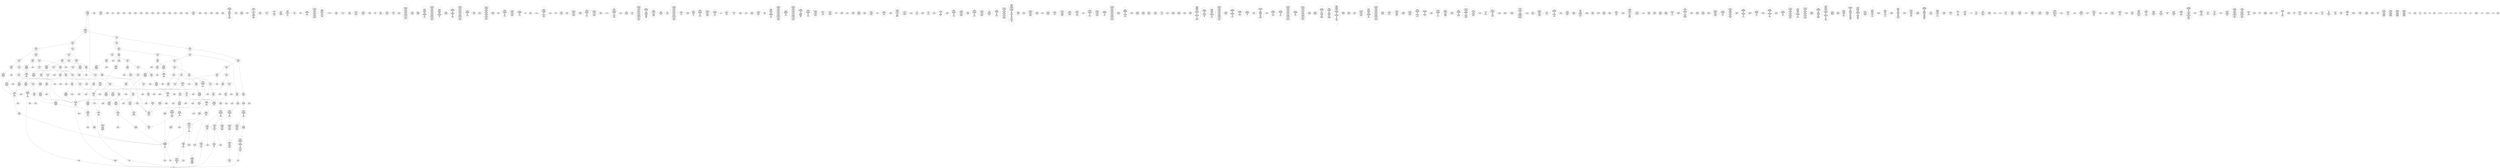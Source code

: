 /* Generated by GvGen v.1.0 (https://www.github.com/stricaud/gvgen) */

digraph G {
compound=true;
   node1 [label="[anywhere]"];
   node2 [label="# 0x0
PUSHX Data
PUSHX Data
MSTORE
PUSHX LogicData
CALLDATASIZE
LT
PUSHX Data
JUMPI
"];
   node3 [label="# 0xd
PUSHX Data
CALLDATALOAD
PUSHX BitData
SHR
PUSHX LogicData
GT
PUSHX Data
JUMPI
"];
   node4 [label="# 0x1e
PUSHX LogicData
GT
PUSHX Data
JUMPI
"];
   node5 [label="# 0x29
PUSHX LogicData
GT
PUSHX Data
JUMPI
"];
   node6 [label="# 0x34
PUSHX LogicData
EQ
PUSHX Data
JUMPI
"];
   node7 [label="# 0x3f
PUSHX LogicData
EQ
PUSHX Data
JUMPI
"];
   node8 [label="# 0x4a
PUSHX LogicData
EQ
PUSHX Data
JUMPI
"];
   node9 [label="# 0x55
PUSHX LogicData
EQ
PUSHX Data
JUMPI
"];
   node10 [label="# 0x60
PUSHX LogicData
EQ
PUSHX Data
JUMPI
"];
   node11 [label="# 0x6b
PUSHX Data
REVERT
"];
   node12 [label="# 0x6f
JUMPDEST
PUSHX LogicData
EQ
PUSHX Data
JUMPI
"];
   node13 [label="# 0x7b
PUSHX LogicData
EQ
PUSHX Data
JUMPI
"];
   node14 [label="# 0x86
PUSHX LogicData
EQ
PUSHX Data
JUMPI
"];
   node15 [label="# 0x91
PUSHX LogicData
EQ
PUSHX Data
JUMPI
"];
   node16 [label="# 0x9c
PUSHX Data
REVERT
"];
   node17 [label="# 0xa0
JUMPDEST
PUSHX LogicData
GT
PUSHX Data
JUMPI
"];
   node18 [label="# 0xac
PUSHX LogicData
EQ
PUSHX Data
JUMPI
"];
   node19 [label="# 0xb7
PUSHX LogicData
EQ
PUSHX Data
JUMPI
"];
   node20 [label="# 0xc2
PUSHX LogicData
EQ
PUSHX Data
JUMPI
"];
   node21 [label="# 0xcd
PUSHX LogicData
EQ
PUSHX Data
JUMPI
"];
   node22 [label="# 0xd8
PUSHX LogicData
EQ
PUSHX Data
JUMPI
"];
   node23 [label="# 0xe3
PUSHX Data
REVERT
"];
   node24 [label="# 0xe7
JUMPDEST
PUSHX LogicData
EQ
PUSHX Data
JUMPI
"];
   node25 [label="# 0xf3
PUSHX LogicData
EQ
PUSHX Data
JUMPI
"];
   node26 [label="# 0xfe
PUSHX LogicData
EQ
PUSHX Data
JUMPI
"];
   node27 [label="# 0x109
PUSHX LogicData
EQ
PUSHX Data
JUMPI
"];
   node28 [label="# 0x114
PUSHX Data
REVERT
"];
   node29 [label="# 0x118
JUMPDEST
PUSHX LogicData
GT
PUSHX Data
JUMPI
"];
   node30 [label="# 0x124
PUSHX LogicData
GT
PUSHX Data
JUMPI
"];
   node31 [label="# 0x12f
PUSHX LogicData
EQ
PUSHX Data
JUMPI
"];
   node32 [label="# 0x13a
PUSHX LogicData
EQ
PUSHX Data
JUMPI
"];
   node33 [label="# 0x145
PUSHX LogicData
EQ
PUSHX Data
JUMPI
"];
   node34 [label="# 0x150
PUSHX LogicData
EQ
PUSHX Data
JUMPI
"];
   node35 [label="# 0x15b
PUSHX LogicData
EQ
PUSHX Data
JUMPI
"];
   node36 [label="# 0x166
PUSHX Data
REVERT
"];
   node37 [label="# 0x16a
JUMPDEST
PUSHX LogicData
EQ
PUSHX Data
JUMPI
"];
   node38 [label="# 0x176
PUSHX LogicData
EQ
PUSHX Data
JUMPI
"];
   node39 [label="# 0x181
PUSHX LogicData
EQ
PUSHX Data
JUMPI
"];
   node40 [label="# 0x18c
PUSHX LogicData
EQ
PUSHX Data
JUMPI
"];
   node41 [label="# 0x197
PUSHX Data
REVERT
"];
   node42 [label="# 0x19b
JUMPDEST
PUSHX LogicData
GT
PUSHX Data
JUMPI
"];
   node43 [label="# 0x1a7
PUSHX LogicData
EQ
PUSHX Data
JUMPI
"];
   node44 [label="# 0x1b2
PUSHX LogicData
EQ
PUSHX Data
JUMPI
"];
   node45 [label="# 0x1bd
PUSHX LogicData
EQ
PUSHX Data
JUMPI
"];
   node46 [label="# 0x1c8
PUSHX LogicData
EQ
PUSHX Data
JUMPI
"];
   node47 [label="# 0x1d3
PUSHX Data
REVERT
"];
   node48 [label="# 0x1d7
JUMPDEST
PUSHX LogicData
EQ
PUSHX Data
JUMPI
"];
   node49 [label="# 0x1e3
PUSHX LogicData
EQ
PUSHX Data
JUMPI
"];
   node50 [label="# 0x1ee
PUSHX LogicData
EQ
PUSHX Data
JUMPI
"];
   node51 [label="# 0x1f9
PUSHX LogicData
EQ
PUSHX Data
JUMPI
"];
   node52 [label="# 0x204
JUMPDEST
PUSHX Data
REVERT
"];
   node53 [label="# 0x209
JUMPDEST
CALLVALUE
ISZERO
PUSHX Data
JUMPI
"];
   node54 [label="# 0x211
PUSHX Data
REVERT
"];
   node55 [label="# 0x215
JUMPDEST
PUSHX Data
PUSHX Data
CALLDATASIZE
PUSHX Data
PUSHX Data
JUMP
"];
   node56 [label="# 0x224
JUMPDEST
PUSHX Data
JUMP
"];
   node57 [label="# 0x229
JUMPDEST
PUSHX MemData
MLOAD
ISZERO
ISZERO
MSTORE
PUSHX ArithData
ADD
"];
   node58 [label="# 0x235
JUMPDEST
PUSHX MemData
MLOAD
SUB
RETURN
"];
   node59 [label="# 0x23e
JUMPDEST
CALLVALUE
ISZERO
PUSHX Data
JUMPI
"];
   node60 [label="# 0x246
PUSHX Data
REVERT
"];
   node61 [label="# 0x24a
JUMPDEST
PUSHX Data
PUSHX Data
JUMP
"];
   node62 [label="# 0x253
JUMPDEST
PUSHX MemData
MLOAD
PUSHX Data
PUSHX Data
JUMP
"];
   node63 [label="# 0x260
JUMPDEST
PUSHX Data
PUSHX Data
CALLDATASIZE
PUSHX Data
PUSHX Data
JUMP
"];
   node64 [label="# 0x26e
JUMPDEST
PUSHX Data
JUMP
"];
   node65 [label="# 0x273
JUMPDEST
STOP
"];
   node66 [label="# 0x275
JUMPDEST
CALLVALUE
ISZERO
PUSHX Data
JUMPI
"];
   node67 [label="# 0x27d
PUSHX Data
REVERT
"];
   node68 [label="# 0x281
JUMPDEST
PUSHX Data
PUSHX Data
CALLDATASIZE
PUSHX Data
PUSHX Data
JUMP
"];
   node69 [label="# 0x290
JUMPDEST
PUSHX Data
JUMP
"];
   node70 [label="# 0x295
JUMPDEST
PUSHX MemData
MLOAD
PUSHX ArithData
PUSHX BitData
PUSHX BitData
SHL
SUB
AND
MSTORE
PUSHX ArithData
ADD
PUSHX Data
JUMP
"];
   node71 [label="# 0x2ad
JUMPDEST
CALLVALUE
ISZERO
PUSHX Data
JUMPI
"];
   node72 [label="# 0x2b5
PUSHX Data
REVERT
"];
   node73 [label="# 0x2b9
JUMPDEST
PUSHX Data
PUSHX Data
CALLDATASIZE
PUSHX Data
PUSHX Data
JUMP
"];
   node74 [label="# 0x2c8
JUMPDEST
PUSHX Data
JUMP
"];
   node75 [label="# 0x2cd
JUMPDEST
CALLVALUE
ISZERO
PUSHX Data
JUMPI
"];
   node76 [label="# 0x2d5
PUSHX Data
REVERT
"];
   node77 [label="# 0x2d9
JUMPDEST
PUSHX StorData
SLOAD
"];
   node78 [label="# 0x2de
JUMPDEST
PUSHX MemData
MLOAD
MSTORE
PUSHX ArithData
ADD
PUSHX Data
JUMP
"];
   node79 [label="# 0x2ec
JUMPDEST
PUSHX Data
PUSHX Data
CALLDATASIZE
PUSHX Data
PUSHX Data
JUMP
"];
   node80 [label="# 0x2fa
JUMPDEST
PUSHX Data
JUMP
"];
   node81 [label="# 0x2ff
JUMPDEST
CALLVALUE
ISZERO
PUSHX Data
JUMPI
"];
   node82 [label="# 0x307
PUSHX Data
REVERT
"];
   node83 [label="# 0x30b
JUMPDEST
PUSHX Data
PUSHX Data
CALLDATASIZE
PUSHX Data
PUSHX Data
JUMP
"];
   node84 [label="# 0x31a
JUMPDEST
PUSHX Data
JUMP
"];
   node85 [label="# 0x31f
JUMPDEST
PUSHX Data
PUSHX Data
CALLDATASIZE
PUSHX Data
PUSHX Data
JUMP
"];
   node86 [label="# 0x32d
JUMPDEST
PUSHX Data
JUMP
"];
   node87 [label="# 0x332
JUMPDEST
CALLVALUE
ISZERO
PUSHX Data
JUMPI
"];
   node88 [label="# 0x33a
PUSHX Data
REVERT
"];
   node89 [label="# 0x33e
JUMPDEST
PUSHX Data
PUSHX Data
CALLDATASIZE
PUSHX Data
PUSHX Data
JUMP
"];
   node90 [label="# 0x34d
JUMPDEST
PUSHX Data
JUMP
"];
   node91 [label="# 0x352
JUMPDEST
CALLVALUE
ISZERO
PUSHX Data
JUMPI
"];
   node92 [label="# 0x35a
PUSHX Data
REVERT
"];
   node93 [label="# 0x35e
JUMPDEST
PUSHX Data
PUSHX Data
CALLDATASIZE
PUSHX Data
PUSHX Data
JUMP
"];
   node94 [label="# 0x36d
JUMPDEST
PUSHX Data
JUMP
"];
   node95 [label="# 0x372
JUMPDEST
CALLVALUE
ISZERO
PUSHX Data
JUMPI
"];
   node96 [label="# 0x37a
PUSHX Data
REVERT
"];
   node97 [label="# 0x37e
JUMPDEST
PUSHX StorData
SLOAD
PUSHX Data
PUSHX BitData
AND
JUMP
"];
   node98 [label="# 0x38c
JUMPDEST
CALLVALUE
ISZERO
PUSHX Data
JUMPI
"];
   node99 [label="# 0x394
PUSHX Data
REVERT
"];
   node100 [label="# 0x398
JUMPDEST
PUSHX Data
PUSHX Data
CALLDATASIZE
PUSHX Data
PUSHX Data
JUMP
"];
   node101 [label="# 0x3a7
JUMPDEST
PUSHX Data
JUMP
"];
   node102 [label="# 0x3ac
JUMPDEST
CALLVALUE
ISZERO
PUSHX Data
JUMPI
"];
   node103 [label="# 0x3b4
PUSHX Data
REVERT
"];
   node104 [label="# 0x3b8
JUMPDEST
PUSHX Data
PUSHX Data
JUMP
"];
   node105 [label="# 0x3c1
JUMPDEST
CALLVALUE
ISZERO
PUSHX Data
JUMPI
"];
   node106 [label="# 0x3c9
PUSHX Data
REVERT
"];
   node107 [label="# 0x3cd
JUMPDEST
PUSHX Data
PUSHX Data
CALLDATASIZE
PUSHX Data
PUSHX Data
JUMP
"];
   node108 [label="# 0x3dc
JUMPDEST
PUSHX Data
JUMP
"];
   node109 [label="# 0x3e1
JUMPDEST
CALLVALUE
ISZERO
PUSHX Data
JUMPI
"];
   node110 [label="# 0x3e9
PUSHX Data
REVERT
"];
   node111 [label="# 0x3ed
JUMPDEST
PUSHX Data
PUSHX Data
CALLDATASIZE
PUSHX Data
PUSHX Data
JUMP
"];
   node112 [label="# 0x3fc
JUMPDEST
PUSHX Data
JUMP
"];
   node113 [label="# 0x401
JUMPDEST
CALLVALUE
ISZERO
PUSHX Data
JUMPI
"];
   node114 [label="# 0x409
PUSHX Data
REVERT
"];
   node115 [label="# 0x40d
JUMPDEST
PUSHX Data
PUSHX Data
CALLDATASIZE
PUSHX Data
PUSHX Data
JUMP
"];
   node116 [label="# 0x41c
JUMPDEST
PUSHX Data
JUMP
"];
   node117 [label="# 0x421
JUMPDEST
CALLVALUE
ISZERO
PUSHX Data
JUMPI
"];
   node118 [label="# 0x429
PUSHX Data
REVERT
"];
   node119 [label="# 0x42d
JUMPDEST
PUSHX Data
PUSHX Data
JUMP
"];
   node120 [label="# 0x436
JUMPDEST
CALLVALUE
ISZERO
PUSHX Data
JUMPI
"];
   node121 [label="# 0x43e
PUSHX Data
REVERT
"];
   node122 [label="# 0x442
JUMPDEST
PUSHX Data
PUSHX StorData
SLOAD
JUMP
"];
   node123 [label="# 0x44c
JUMPDEST
CALLVALUE
ISZERO
PUSHX Data
JUMPI
"];
   node124 [label="# 0x454
PUSHX Data
REVERT
"];
   node125 [label="# 0x458
JUMPDEST
PUSHX Data
PUSHX Data
CALLDATASIZE
PUSHX Data
PUSHX Data
JUMP
"];
   node126 [label="# 0x467
JUMPDEST
PUSHX Data
JUMP
"];
   node127 [label="# 0x46c
JUMPDEST
CALLVALUE
ISZERO
PUSHX Data
JUMPI
"];
   node128 [label="# 0x474
PUSHX Data
REVERT
"];
   node129 [label="# 0x478
JUMPDEST
PUSHX Data
PUSHX StorData
SLOAD
JUMP
"];
   node130 [label="# 0x482
JUMPDEST
CALLVALUE
ISZERO
PUSHX Data
JUMPI
"];
   node131 [label="# 0x48a
PUSHX Data
REVERT
"];
   node132 [label="# 0x48e
JUMPDEST
PUSHX Data
PUSHX Data
JUMP
"];
   node133 [label="# 0x497
JUMPDEST
CALLVALUE
ISZERO
PUSHX Data
JUMPI
"];
   node134 [label="# 0x49f
PUSHX Data
REVERT
"];
   node135 [label="# 0x4a3
JUMPDEST
PUSHX Data
PUSHX Data
CALLDATASIZE
PUSHX Data
PUSHX Data
JUMP
"];
   node136 [label="# 0x4b2
JUMPDEST
PUSHX Data
JUMP
"];
   node137 [label="# 0x4b7
JUMPDEST
PUSHX MemData
MLOAD
PUSHX Data
PUSHX Data
JUMP
"];
   node138 [label="# 0x4c4
JUMPDEST
CALLVALUE
ISZERO
PUSHX Data
JUMPI
"];
   node139 [label="# 0x4cc
PUSHX Data
REVERT
"];
   node140 [label="# 0x4d0
JUMPDEST
PUSHX StorData
SLOAD
PUSHX ArithData
PUSHX BitData
PUSHX BitData
SHL
SUB
AND
PUSHX Data
JUMP
"];
   node141 [label="# 0x4e2
JUMPDEST
CALLVALUE
ISZERO
PUSHX Data
JUMPI
"];
   node142 [label="# 0x4ea
PUSHX Data
REVERT
"];
   node143 [label="# 0x4ee
JUMPDEST
PUSHX Data
PUSHX Data
CALLDATASIZE
PUSHX Data
PUSHX Data
JUMP
"];
   node144 [label="# 0x4fd
JUMPDEST
PUSHX Data
JUMP
"];
   node145 [label="# 0x502
JUMPDEST
CALLVALUE
ISZERO
PUSHX Data
JUMPI
"];
   node146 [label="# 0x50a
PUSHX Data
REVERT
"];
   node147 [label="# 0x50e
JUMPDEST
PUSHX Data
PUSHX Data
JUMP
"];
   node148 [label="# 0x517
JUMPDEST
CALLVALUE
ISZERO
PUSHX Data
JUMPI
"];
   node149 [label="# 0x51f
PUSHX Data
REVERT
"];
   node150 [label="# 0x523
JUMPDEST
PUSHX Data
PUSHX Data
JUMP
"];
   node151 [label="# 0x52c
JUMPDEST
CALLVALUE
ISZERO
PUSHX Data
JUMPI
"];
   node152 [label="# 0x534
PUSHX Data
REVERT
"];
   node153 [label="# 0x538
JUMPDEST
PUSHX Data
PUSHX Data
CALLDATASIZE
PUSHX Data
PUSHX Data
JUMP
"];
   node154 [label="# 0x547
JUMPDEST
PUSHX Data
JUMP
"];
   node155 [label="# 0x54c
JUMPDEST
CALLVALUE
ISZERO
PUSHX Data
JUMPI
"];
   node156 [label="# 0x554
PUSHX Data
REVERT
"];
   node157 [label="# 0x558
JUMPDEST
PUSHX Data
PUSHX Data
CALLDATASIZE
PUSHX Data
PUSHX Data
JUMP
"];
   node158 [label="# 0x567
JUMPDEST
PUSHX Data
JUMP
"];
   node159 [label="# 0x56c
JUMPDEST
CALLVALUE
ISZERO
PUSHX Data
JUMPI
"];
   node160 [label="# 0x574
PUSHX Data
REVERT
"];
   node161 [label="# 0x578
JUMPDEST
PUSHX Data
PUSHX Data
CALLDATASIZE
PUSHX Data
PUSHX Data
JUMP
"];
   node162 [label="# 0x587
JUMPDEST
PUSHX Data
JUMP
"];
   node163 [label="# 0x58c
JUMPDEST
CALLVALUE
ISZERO
PUSHX Data
JUMPI
"];
   node164 [label="# 0x594
PUSHX Data
REVERT
"];
   node165 [label="# 0x598
JUMPDEST
PUSHX Data
PUSHX Data
CALLDATASIZE
PUSHX Data
PUSHX Data
JUMP
"];
   node166 [label="# 0x5a7
JUMPDEST
PUSHX Data
JUMP
"];
   node167 [label="# 0x5ac
JUMPDEST
CALLVALUE
ISZERO
PUSHX Data
JUMPI
"];
   node168 [label="# 0x5b4
PUSHX Data
REVERT
"];
   node169 [label="# 0x5b8
JUMPDEST
PUSHX Data
PUSHX StorData
SLOAD
JUMP
"];
   node170 [label="# 0x5c2
JUMPDEST
CALLVALUE
ISZERO
PUSHX Data
JUMPI
"];
   node171 [label="# 0x5ca
PUSHX Data
REVERT
"];
   node172 [label="# 0x5ce
JUMPDEST
PUSHX Data
PUSHX Data
CALLDATASIZE
PUSHX Data
PUSHX Data
JUMP
"];
   node173 [label="# 0x5dd
JUMPDEST
PUSHX ArithData
PUSHX BitData
PUSHX BitData
SHL
SUB
AND
PUSHX Data
MSTORE
PUSHX Data
PUSHX Data
MSTORE
PUSHX Data
SHA3
AND
MSTORE
MSTORE
SHA3
SLOAD
PUSHX BitData
AND
JUMP
"];
   node174 [label="# 0x60b
JUMPDEST
CALLVALUE
ISZERO
PUSHX Data
JUMPI
"];
   node175 [label="# 0x613
PUSHX Data
REVERT
"];
   node176 [label="# 0x617
JUMPDEST
PUSHX Data
PUSHX Data
CALLDATASIZE
PUSHX Data
PUSHX Data
JUMP
"];
   node177 [label="# 0x626
JUMPDEST
PUSHX Data
JUMP
"];
   node178 [label="# 0x62b
JUMPDEST
CALLVALUE
ISZERO
PUSHX Data
JUMPI
"];
   node179 [label="# 0x633
PUSHX Data
REVERT
"];
   node180 [label="# 0x637
JUMPDEST
PUSHX Data
PUSHX StorData
SLOAD
JUMP
"];
   node181 [label="# 0x641
JUMPDEST
PUSHX Data
PUSHX Data
PUSHX Data
JUMP
"];
   node182 [label="# 0x64c
JUMPDEST
JUMP
"];
   node183 [label="# 0x652
JUMPDEST
PUSHX Data
PUSHX StorData
SLOAD
PUSHX Data
PUSHX Data
JUMP
"];
   node184 [label="# 0x661
JUMPDEST
PUSHX ArithData
ADD
PUSHX ArithData
DIV
MUL
PUSHX ArithData
ADD
PUSHX MemData
MLOAD
ADD
PUSHX Data
MSTORE
MSTORE
PUSHX ArithData
ADD
SLOAD
PUSHX Data
PUSHX Data
JUMP
"];
   node185 [label="# 0x68d
JUMPDEST
ISZERO
PUSHX Data
JUMPI
"];
   node186 [label="# 0x694
PUSHX LogicData
LT
PUSHX Data
JUMPI
"];
   node187 [label="# 0x69c
PUSHX ArithData
SLOAD
DIV
MUL
MSTORE
PUSHX ArithData
ADD
PUSHX Data
JUMP
"];
   node188 [label="# 0x6af
JUMPDEST
ADD
PUSHX Data
MSTORE
PUSHX Data
PUSHX Data
SHA3
"];
   node189 [label="# 0x6bd
JUMPDEST
SLOAD
MSTORE
PUSHX ArithData
ADD
PUSHX ArithData
ADD
GT
PUSHX Data
JUMPI
"];
   node190 [label="# 0x6d1
SUB
PUSHX BitData
AND
ADD
"];
   node191 [label="# 0x6da
JUMPDEST
JUMP
"];
   node192 [label="# 0x6e4
JUMPDEST
PUSHX LogicData
PUSHX StorData
SLOAD
EQ
ISZERO
PUSHX Data
JUMPI
"];
   node193 [label="# 0x6f0
PUSHX MemData
MLOAD
PUSHX BitData
PUSHX BitData
SHL
MSTORE
PUSHX Data
PUSHX ArithData
ADD
MSTORE
PUSHX Data
PUSHX ArithData
ADD
MSTORE
PUSHX Data
PUSHX ArithData
ADD
MSTORE
PUSHX ArithData
ADD
"];
   node194 [label="# 0x733
JUMPDEST
PUSHX MemData
MLOAD
SUB
REVERT
"];
   node195 [label="# 0x73c
JUMPDEST
PUSHX Data
PUSHX Data
SSTORE
PUSHX StorData
SLOAD
PUSHX BitData
AND
ISZERO
ISZERO
PUSHX LogicData
EQ
ISZERO
PUSHX Data
JUMPI
"];
   node196 [label="# 0x753
PUSHX LogicData
GT
"];
   node197 [label="# 0x758
JUMPDEST
ISZERO
PUSHX Data
JUMPI
"];
   node198 [label="# 0x75f
PUSHX LogicData
GT
ISZERO
"];
   node199 [label="# 0x765
JUMPDEST
ISZERO
PUSHX Data
JUMPI
"];
   node200 [label="# 0x76c
PUSHX StorData
SLOAD
PUSHX StorData
SLOAD
PUSHX Data
PUSHX Data
JUMP
"];
   node201 [label="# 0x77b
JUMPDEST
PUSHX Data
PUSHX Data
PUSHX StorData
SLOAD
JUMP
"];
   node202 [label="# 0x788
JUMPDEST
PUSHX Data
JUMP
"];
   node203 [label="# 0x78e
JUMPDEST
GT
ISZERO
"];
   node204 [label="# 0x791
JUMPDEST
ISZERO
PUSHX Data
JUMPI
"];
   node205 [label="# 0x798
PUSHX StorData
SLOAD
PUSHX Data
PUSHX Data
JUMP
"];
   node206 [label="# 0x7a5
JUMPDEST
CALLVALUE
LT
ISZERO
"];
   node207 [label="# 0x7a9
JUMPDEST
PUSHX Data
JUMPI
"];
   node208 [label="# 0x7ae
PUSHX MemData
MLOAD
PUSHX BitData
PUSHX BitData
SHL
MSTORE
PUSHX Data
PUSHX ArithData
ADD
MSTORE
PUSHX Data
PUSHX ArithData
ADD
MSTORE
PUSHX BitData
PUSHX BitData
SHL
PUSHX ArithData
ADD
MSTORE
PUSHX ArithData
ADD
PUSHX Data
JUMP
"];
   node209 [label="# 0x7ee
JUMPDEST
PUSHX Data
CALLER
PUSHX Data
JUMP
"];
   node210 [label="# 0x7f8
JUMPDEST
PUSHX Data
PUSHX Data
SSTORE
JUMP
"];
   node211 [label="# 0x800
JUMPDEST
PUSHX Data
MSTORE
PUSHX Data
PUSHX Data
MSTORE
PUSHX Data
SHA3
SLOAD
PUSHX ArithData
PUSHX BitData
PUSHX BitData
SHL
SUB
AND
PUSHX Data
JUMPI
"];
   node212 [label="# 0x81d
PUSHX MemData
MLOAD
PUSHX BitData
PUSHX BitData
SHL
MSTORE
PUSHX Data
PUSHX ArithData
ADD
MSTORE
PUSHX Data
PUSHX ArithData
ADD
MSTORE
PUSHX Data
PUSHX ArithData
ADD
MSTORE
PUSHX BitData
PUSHX BitData
SHL
PUSHX ArithData
ADD
MSTORE
PUSHX ArithData
ADD
PUSHX Data
JUMP
"];
   node213 [label="# 0x879
JUMPDEST
PUSHX Data
MSTORE
PUSHX Data
PUSHX Data
MSTORE
PUSHX Data
SHA3
SLOAD
PUSHX ArithData
PUSHX BitData
PUSHX BitData
SHL
SUB
AND
JUMP
"];
   node214 [label="# 0x895
JUMPDEST
PUSHX Data
PUSHX Data
PUSHX Data
JUMP
"];
   node215 [label="# 0x8a0
JUMPDEST
PUSHX ArithData
PUSHX BitData
PUSHX BitData
SHL
SUB
AND
PUSHX ArithData
PUSHX BitData
PUSHX BitData
SHL
SUB
AND
EQ
ISZERO
PUSHX Data
JUMPI
"];
   node216 [label="# 0x8bd
PUSHX MemData
MLOAD
PUSHX BitData
PUSHX BitData
SHL
MSTORE
PUSHX Data
PUSHX ArithData
ADD
MSTORE
PUSHX Data
PUSHX ArithData
ADD
MSTORE
PUSHX Data
PUSHX ArithData
ADD
MSTORE
PUSHX BitData
PUSHX BitData
SHL
PUSHX ArithData
ADD
MSTORE
PUSHX ArithData
ADD
PUSHX Data
JUMP
"];
   node217 [label="# 0x90e
JUMPDEST
CALLER
PUSHX ArithData
PUSHX BitData
PUSHX BitData
SHL
SUB
AND
EQ
PUSHX Data
JUMPI
"];
   node218 [label="# 0x920
PUSHX Data
CALLER
PUSHX Data
JUMP
"];
   node219 [label="# 0x92a
JUMPDEST
PUSHX Data
JUMPI
"];
   node220 [label="# 0x92f
PUSHX MemData
MLOAD
PUSHX BitData
PUSHX BitData
SHL
MSTORE
PUSHX Data
PUSHX ArithData
ADD
MSTORE
PUSHX Data
PUSHX ArithData
ADD
MSTORE
PUSHX Data
PUSHX ArithData
ADD
MSTORE
PUSHX Data
PUSHX ArithData
ADD
MSTORE
PUSHX ArithData
ADD
PUSHX Data
JUMP
"];
   node221 [label="# 0x99c
JUMPDEST
PUSHX Data
PUSHX Data
JUMP
"];
   node222 [label="# 0x9a6
JUMPDEST
JUMP
"];
   node223 [label="# 0x9ab
JUMPDEST
PUSHX StorData
SLOAD
PUSHX ArithData
PUSHX BitData
PUSHX BitData
SHL
SUB
AND
CALLER
EQ
PUSHX Data
JUMPI
"];
   node224 [label="# 0x9be
PUSHX MemData
MLOAD
PUSHX BitData
PUSHX BitData
SHL
MSTORE
PUSHX ArithData
ADD
PUSHX Data
PUSHX Data
JUMP
"];
   node225 [label="# 0x9d5
JUMPDEST
PUSHX ArithData
PUSHX BitData
PUSHX BitData
SHL
SUB
AND
PUSHX Data
JUMPI
"];
   node226 [label="# 0x9e4
CALLER
"];
   node227 [label="# 0x9e7
JUMPDEST
PUSHX Data
JUMPI
"];
   node228 [label="# 0x9ed
SELFBALANCE
"];
   node229 [label="# 0x9ef
JUMPDEST
PUSHX MemData
MLOAD
PUSHX ArithData
PUSHX BitData
PUSHX BitData
SHL
SUB
AND
ISZERO
PUSHX ArithData
MUL
PUSHX Data
CALL
PUSHX Data
JUMPI
"];
   node230 [label="# 0xa19
PUSHX Data
REVERT
"];
   node231 [label="# 0xa1d
JUMPDEST
JUMP
"];
   node232 [label="# 0xa21
JUMPDEST
PUSHX Data
CALLER
PUSHX Data
JUMP
"];
   node233 [label="# 0xa2b
JUMPDEST
PUSHX Data
JUMPI
"];
   node234 [label="# 0xa30
PUSHX MemData
MLOAD
PUSHX BitData
PUSHX BitData
SHL
MSTORE
PUSHX ArithData
ADD
PUSHX Data
PUSHX Data
JUMP
"];
   node235 [label="# 0xa47
JUMPDEST
PUSHX Data
PUSHX Data
JUMP
"];
   node236 [label="# 0xa52
JUMPDEST
PUSHX StorData
SLOAD
PUSHX ArithData
PUSHX BitData
PUSHX BitData
SHL
SUB
AND
CALLER
EQ
PUSHX Data
JUMPI
"];
   node237 [label="# 0xa65
PUSHX MemData
MLOAD
PUSHX BitData
PUSHX BitData
SHL
MSTORE
PUSHX ArithData
ADD
PUSHX Data
PUSHX Data
JUMP
"];
   node238 [label="# 0xa7c
JUMPDEST
PUSHX Data
JUMPI
"];
   node239 [label="# 0xa82
SELFBALANCE
"];
   node240 [label="# 0xa84
JUMPDEST
PUSHX StorData
SLOAD
PUSHX MemData
MLOAD
PUSHX ArithData
PUSHX BitData
PUSHX BitData
SHL
SUB
AND
ISZERO
PUSHX ArithData
MUL
PUSHX Data
CALL
PUSHX Data
JUMPI
"];
   node241 [label="# 0xab2
PUSHX Data
REVERT
"];
   node242 [label="# 0xab6
JUMPDEST
JUMP
"];
   node243 [label="# 0xab9
JUMPDEST
PUSHX Data
PUSHX Data
PUSHX Data
JUMP
"];
   node244 [label="# 0xac4
JUMPDEST
LT
PUSHX Data
JUMPI
"];
   node245 [label="# 0xacb
PUSHX MemData
MLOAD
PUSHX BitData
PUSHX BitData
SHL
MSTORE
PUSHX Data
PUSHX ArithData
ADD
MSTORE
PUSHX Data
PUSHX ArithData
ADD
MSTORE
PUSHX Data
PUSHX ArithData
ADD
MSTORE
PUSHX BitData
PUSHX BitData
SHL
PUSHX ArithData
ADD
MSTORE
PUSHX ArithData
ADD
PUSHX Data
JUMP
"];
   node246 [label="# 0xb26
JUMPDEST
PUSHX ArithData
PUSHX BitData
PUSHX BitData
SHL
SUB
AND
PUSHX Data
MSTORE
PUSHX Data
PUSHX Data
MSTORE
PUSHX Data
SHA3
MSTORE
MSTORE
SHA3
SLOAD
JUMP
"];
   node247 [label="# 0xb4f
JUMPDEST
PUSHX Data
PUSHX MemData
MLOAD
PUSHX ArithData
ADD
PUSHX Data
MSTORE
PUSHX Data
MSTORE
PUSHX Data
JUMP
"];
   node248 [label="# 0xb6a
JUMPDEST
PUSHX Data
PUSHX Data
PUSHX StorData
SLOAD
JUMP
"];
   node249 [label="# 0xb75
JUMPDEST
LT
PUSHX Data
JUMPI
"];
   node250 [label="# 0xb7c
PUSHX MemData
MLOAD
PUSHX BitData
PUSHX BitData
SHL
MSTORE
PUSHX Data
PUSHX ArithData
ADD
MSTORE
PUSHX Data
PUSHX ArithData
ADD
MSTORE
PUSHX Data
PUSHX ArithData
ADD
MSTORE
PUSHX BitData
PUSHX BitData
SHL
PUSHX ArithData
ADD
MSTORE
PUSHX ArithData
ADD
PUSHX Data
JUMP
"];
   node251 [label="# 0xbd8
JUMPDEST
PUSHX StorData
SLOAD
LT
PUSHX Data
JUMPI
"];
   node252 [label="# 0xbe4
PUSHX Data
PUSHX Data
JUMP
"];
   node253 [label="# 0xbeb
JUMPDEST
PUSHX Data
MSTORE
PUSHX Data
PUSHX Data
SHA3
ADD
SLOAD
JUMP
"];
   node254 [label="# 0xbfd
JUMPDEST
PUSHX StorData
SLOAD
PUSHX ArithData
PUSHX BitData
PUSHX BitData
SHL
SUB
AND
CALLER
EQ
PUSHX Data
JUMPI
"];
   node255 [label="# 0xc10
PUSHX MemData
MLOAD
PUSHX BitData
PUSHX BitData
SHL
MSTORE
PUSHX ArithData
ADD
PUSHX Data
PUSHX Data
JUMP
"];
   node256 [label="# 0xc27
JUMPDEST
PUSHX ArithData
PUSHX BitData
PUSHX BitData
SHL
SUB
AND
PUSHX Data
JUMPI
"];
   node257 [label="# 0xc36
CALLER
"];
   node258 [label="# 0xc39
JUMPDEST
PUSHX LogicData
GT
ISZERO
PUSHX Data
JUMPI
"];
   node259 [label="# 0xc44
PUSHX StorData
SLOAD
GT
ISZERO
"];
   node260 [label="# 0xc4b
JUMPDEST
PUSHX Data
JUMPI
"];
   node261 [label="# 0xc50
PUSHX Data
REVERT
"];
   node262 [label="# 0xc54
JUMPDEST
PUSHX Data
PUSHX Data
JUMP
"];
   node263 [label="# 0xc5e
JUMPDEST
PUSHX StorData
PUSHX Data
SLOAD
PUSHX Data
PUSHX Data
JUMP
"];
   node264 [label="# 0xc70
JUMPDEST
SSTORE
JUMP
"];
   node265 [label="# 0xc79
JUMPDEST
PUSHX Data
MSTORE
PUSHX Data
PUSHX Data
MSTORE
PUSHX Data
SHA3
SLOAD
PUSHX ArithData
PUSHX BitData
PUSHX BitData
SHL
SUB
AND
PUSHX Data
JUMPI
"];
   node266 [label="# 0xc97
PUSHX MemData
MLOAD
PUSHX BitData
PUSHX BitData
SHL
MSTORE
PUSHX Data
PUSHX ArithData
ADD
MSTORE
PUSHX Data
PUSHX ArithData
ADD
MSTORE
PUSHX Data
PUSHX ArithData
ADD
MSTORE
PUSHX BitData
PUSHX BitData
SHL
PUSHX ArithData
ADD
MSTORE
PUSHX ArithData
ADD
PUSHX Data
JUMP
"];
   node267 [label="# 0xcf0
JUMPDEST
PUSHX Data
PUSHX ArithData
PUSHX BitData
PUSHX BitData
SHL
SUB
AND
PUSHX Data
JUMPI
"];
   node268 [label="# 0xd01
PUSHX MemData
MLOAD
PUSHX BitData
PUSHX BitData
SHL
MSTORE
PUSHX Data
PUSHX ArithData
ADD
MSTORE
PUSHX Data
PUSHX ArithData
ADD
MSTORE
PUSHX Data
PUSHX ArithData
ADD
MSTORE
PUSHX BitData
PUSHX BitData
SHL
PUSHX ArithData
ADD
MSTORE
PUSHX ArithData
ADD
PUSHX Data
JUMP
"];
   node269 [label="# 0xd5b
JUMPDEST
PUSHX ArithData
PUSHX BitData
PUSHX BitData
SHL
SUB
AND
PUSHX Data
MSTORE
PUSHX Data
PUSHX Data
MSTORE
PUSHX Data
SHA3
SLOAD
JUMP
"];
   node270 [label="# 0xd77
JUMPDEST
PUSHX StorData
SLOAD
PUSHX ArithData
PUSHX BitData
PUSHX BitData
SHL
SUB
AND
CALLER
EQ
PUSHX Data
JUMPI
"];
   node271 [label="# 0xd8a
PUSHX MemData
MLOAD
PUSHX BitData
PUSHX BitData
SHL
MSTORE
PUSHX ArithData
ADD
PUSHX Data
PUSHX Data
JUMP
"];
   node272 [label="# 0xda1
JUMPDEST
PUSHX Data
PUSHX Data
PUSHX Data
JUMP
"];
   node273 [label="# 0xdab
JUMPDEST
JUMP
"];
   node274 [label="# 0xdad
JUMPDEST
PUSHX StorData
SLOAD
PUSHX ArithData
PUSHX BitData
PUSHX BitData
SHL
SUB
AND
CALLER
EQ
PUSHX Data
JUMPI
"];
   node275 [label="# 0xdc0
PUSHX MemData
MLOAD
PUSHX BitData
PUSHX BitData
SHL
MSTORE
PUSHX ArithData
ADD
PUSHX Data
PUSHX Data
JUMP
"];
   node276 [label="# 0xdd7
JUMPDEST
PUSHX StorData
SLOAD
LT
ISZERO
PUSHX Data
JUMPI
"];
   node277 [label="# 0xde3
PUSHX StorData
SLOAD
PUSHX StorData
SLOAD
PUSHX Data
PUSHX Data
JUMP
"];
   node278 [label="# 0xdf2
JUMPDEST
GT
"];
   node279 [label="# 0xdf5
JUMPDEST
PUSHX Data
JUMPI
"];
   node280 [label="# 0xdfa
PUSHX Data
REVERT
"];
   node281 [label="# 0xdfe
JUMPDEST
PUSHX Data
SSTORE
JUMP
"];
   node282 [label="# 0xe03
JUMPDEST
PUSHX StorData
SLOAD
PUSHX ArithData
PUSHX BitData
PUSHX BitData
SHL
SUB
AND
CALLER
EQ
PUSHX Data
JUMPI
"];
   node283 [label="# 0xe16
PUSHX MemData
MLOAD
PUSHX BitData
PUSHX BitData
SHL
MSTORE
PUSHX ArithData
ADD
PUSHX Data
PUSHX Data
JUMP
"];
   node284 [label="# 0xe2d
JUMPDEST
PUSHX StorData
SLOAD
PUSHX BitData
AND
ISZERO
ISZERO
PUSHX LogicData
EQ
PUSHX Data
JUMPI
"];
   node285 [label="# 0xe3d
PUSHX Data
REVERT
"];
   node286 [label="# 0xe41
JUMPDEST
PUSHX StorData
SLOAD
PUSHX BitData
NOT
AND
SSTORE
JUMP
"];
   node287 [label="# 0xe4d
JUMPDEST
PUSHX Data
PUSHX Data
PUSHX Data
PUSHX Data
JUMP
"];
   node288 [label="# 0xe5a
JUMPDEST
PUSHX Data
JUMPI
"];
   node289 [label="# 0xe62
PUSHX MemData
MLOAD
PUSHX Data
MSTORE
PUSHX ArithData
ADD
MSTORE
"];
   node290 [label="# 0xe73
JUMPDEST
JUMP
"];
   node291 [label="# 0xe7b
JUMPDEST
PUSHX Data
PUSHX LogicData
GT
ISZERO
PUSHX Data
JUMPI
"];
   node292 [label="# 0xe8f
PUSHX Data
PUSHX Data
JUMP
"];
   node293 [label="# 0xe96
JUMPDEST
PUSHX MemData
MLOAD
MSTORE
PUSHX ArithData
MUL
PUSHX ArithData
ADD
ADD
PUSHX Data
MSTORE
ISZERO
PUSHX Data
JUMPI
"];
   node294 [label="# 0xeb0
PUSHX ArithData
ADD
PUSHX ArithData
MUL
CALLDATASIZE
CALLDATACOPY
ADD
"];
   node295 [label="# 0xebf
JUMPDEST
PUSHX Data
"];
   node296 [label="# 0xec5
JUMPDEST
LT
ISZERO
PUSHX Data
JUMPI
"];
   node297 [label="# 0xece
PUSHX Data
PUSHX Data
JUMP
"];
   node298 [label="# 0xed7
JUMPDEST
MLOAD
LT
PUSHX Data
JUMPI
"];
   node299 [label="# 0xee2
PUSHX Data
PUSHX Data
JUMP
"];
   node300 [label="# 0xee9
JUMPDEST
PUSHX ArithData
MUL
ADD
ADD
MSTORE
PUSHX Data
PUSHX Data
JUMP
"];
   node301 [label="# 0xefe
JUMPDEST
PUSHX Data
JUMP
"];
   node302 [label="# 0xf06
JUMPDEST
JUMP
"];
   node303 [label="# 0xf0c
JUMPDEST
PUSHX StorData
SLOAD
PUSHX ArithData
PUSHX BitData
PUSHX BitData
SHL
SUB
AND
CALLER
EQ
PUSHX Data
JUMPI
"];
   node304 [label="# 0xf1f
PUSHX MemData
MLOAD
PUSHX BitData
PUSHX BitData
SHL
MSTORE
PUSHX ArithData
ADD
PUSHX Data
PUSHX Data
JUMP
"];
   node305 [label="# 0xf36
JUMPDEST
PUSHX Data
SSTORE
JUMP
"];
   node306 [label="# 0xf3b
JUMPDEST
PUSHX StorData
SLOAD
PUSHX ArithData
PUSHX BitData
PUSHX BitData
SHL
SUB
AND
CALLER
EQ
PUSHX Data
JUMPI
"];
   node307 [label="# 0xf4e
PUSHX MemData
MLOAD
PUSHX BitData
PUSHX BitData
SHL
MSTORE
PUSHX ArithData
ADD
PUSHX Data
PUSHX Data
JUMP
"];
   node308 [label="# 0xf65
JUMPDEST
PUSHX StorData
SLOAD
PUSHX BitData
AND
ISZERO
PUSHX Data
JUMPI
"];
   node309 [label="# 0xf71
PUSHX Data
REVERT
"];
   node310 [label="# 0xf75
JUMPDEST
PUSHX StorData
SLOAD
PUSHX BitData
NOT
AND
PUSHX BitData
OR
SSTORE
JUMP
"];
   node311 [label="# 0xf84
JUMPDEST
PUSHX Data
PUSHX StorData
SLOAD
PUSHX Data
PUSHX Data
JUMP
"];
   node312 [label="# 0xf93
JUMPDEST
PUSHX StorData
SLOAD
PUSHX ArithData
PUSHX BitData
PUSHX BitData
SHL
SUB
AND
CALLER
EQ
PUSHX Data
JUMPI
"];
   node313 [label="# 0xfa6
PUSHX MemData
MLOAD
PUSHX BitData
PUSHX BitData
SHL
MSTORE
PUSHX ArithData
ADD
PUSHX Data
PUSHX Data
JUMP
"];
   node314 [label="# 0xfbd
JUMPDEST
MLOAD
PUSHX Data
PUSHX Data
PUSHX ArithData
ADD
PUSHX Data
JUMP
"];
   node315 [label="# 0xfd0
JUMPDEST
PUSHX ArithData
PUSHX BitData
PUSHX BitData
SHL
SUB
AND
CALLER
EQ
ISZERO
PUSHX Data
JUMPI
"];
   node316 [label="# 0xfe2
PUSHX MemData
MLOAD
PUSHX BitData
PUSHX BitData
SHL
MSTORE
PUSHX Data
PUSHX ArithData
ADD
MSTORE
PUSHX Data
PUSHX ArithData
ADD
MSTORE
PUSHX Data
PUSHX ArithData
ADD
MSTORE
PUSHX ArithData
ADD
PUSHX Data
JUMP
"];
   node317 [label="# 0x1029
JUMPDEST
CALLER
PUSHX Data
MSTORE
PUSHX Data
PUSHX ArithData
MSTORE
PUSHX MemData
SHA3
PUSHX ArithData
PUSHX BitData
PUSHX BitData
SHL
SUB
AND
MSTORE
MSTORE
SHA3
SLOAD
PUSHX BitData
NOT
AND
ISZERO
ISZERO
OR
SSTORE
MLOAD
MSTORE
PUSHX Data
ADD
PUSHX MemData
MLOAD
SUB
LOGX
JUMP
"];
   node318 [label="# 0x1095
JUMPDEST
PUSHX Data
CALLER
PUSHX Data
JUMP
"];
   node319 [label="# 0x109f
JUMPDEST
PUSHX Data
JUMPI
"];
   node320 [label="# 0x10a4
PUSHX MemData
MLOAD
PUSHX BitData
PUSHX BitData
SHL
MSTORE
PUSHX ArithData
ADD
PUSHX Data
PUSHX Data
JUMP
"];
   node321 [label="# 0x10bb
JUMPDEST
PUSHX Data
PUSHX Data
JUMP
"];
   node322 [label="# 0x10c7
JUMPDEST
JUMP
"];
   node323 [label="# 0x10cd
JUMPDEST
PUSHX Data
PUSHX Data
PUSHX Data
PUSHX Data
JUMP
"];
   node324 [label="# 0x10da
JUMPDEST
PUSHX LogicData
MLOAD
GT
PUSHX Data
JUMPI
"];
   node325 [label="# 0x10e6
PUSHX MemData
MLOAD
PUSHX ArithData
ADD
PUSHX Data
MSTORE
PUSHX Data
MSTORE
PUSHX Data
JUMP
"];
   node326 [label="# 0x10fa
JUMPDEST
PUSHX MemData
MLOAD
PUSHX ArithData
ADD
PUSHX Data
PUSHX Data
JUMP
"];
   node327 [label="# 0x110b
JUMPDEST
PUSHX MemData
MLOAD
PUSHX ArithData
SUB
SUB
MSTORE
PUSHX Data
MSTORE
"];
   node328 [label="# 0x111b
JUMPDEST
JUMP
"];
   node329 [label="# 0x1122
JUMPDEST
PUSHX StorData
SLOAD
PUSHX ArithData
PUSHX BitData
PUSHX BitData
SHL
SUB
AND
CALLER
EQ
PUSHX Data
JUMPI
"];
   node330 [label="# 0x1135
PUSHX MemData
MLOAD
PUSHX BitData
PUSHX BitData
SHL
MSTORE
PUSHX ArithData
ADD
PUSHX Data
PUSHX Data
JUMP
"];
   node331 [label="# 0x114c
JUMPDEST
PUSHX ArithData
PUSHX BitData
PUSHX BitData
SHL
SUB
AND
PUSHX Data
JUMPI
"];
   node332 [label="# 0x115b
PUSHX MemData
MLOAD
PUSHX BitData
PUSHX BitData
SHL
MSTORE
PUSHX Data
PUSHX ArithData
ADD
MSTORE
PUSHX Data
PUSHX ArithData
ADD
MSTORE
PUSHX Data
PUSHX ArithData
ADD
MSTORE
PUSHX BitData
PUSHX BitData
SHL
PUSHX ArithData
ADD
MSTORE
PUSHX ArithData
ADD
PUSHX Data
JUMP
"];
   node333 [label="# 0x11b1
JUMPDEST
PUSHX Data
PUSHX Data
JUMP
"];
   node334 [label="# 0x11ba
JUMPDEST
PUSHX Data
PUSHX ArithData
PUSHX BitData
PUSHX BitData
SHL
SUB
NOT
AND
PUSHX BitData
PUSHX BitData
SHL
EQ
PUSHX Data
JUMPI
"];
   node335 [label="# 0x11d6
PUSHX Data
PUSHX Data
JUMP
"];
   node336 [label="# 0x11df
JUMPDEST
PUSHX Data
PUSHX Data
PUSHX Data
JUMP
"];
   node337 [label="# 0x11eb
JUMPDEST
PUSHX Data
PUSHX Data
PUSHX Data
JUMP
"];
   node338 [label="# 0x11f7
JUMPDEST
PUSHX Data
PUSHX Data
PUSHX Data
JUMP
"];
   node339 [label="# 0x1203
JUMPDEST
PUSHX StorData
SLOAD
PUSHX Data
"];
   node340 [label="# 0x1209
JUMPDEST
LT
ISZERO
PUSHX Data
JUMPI
"];
   node341 [label="# 0x1212
PUSHX Data
PUSHX Data
JUMP
"];
   node342 [label="# 0x121b
JUMPDEST
PUSHX Data
PUSHX Data
JUMP
"];
   node343 [label="# 0x1228
JUMPDEST
PUSHX Data
PUSHX Data
JUMP
"];
   node344 [label="# 0x1232
JUMPDEST
PUSHX Data
JUMP
"];
   node345 [label="# 0x123a
JUMPDEST
PUSHX Data
SSTORE
JUMP
"];
   node346 [label="# 0x1242
JUMPDEST
PUSHX Data
MSTORE
PUSHX Data
PUSHX Data
MSTORE
PUSHX Data
SHA3
SLOAD
PUSHX ArithData
PUSHX BitData
PUSHX BitData
SHL
SUB
NOT
AND
PUSHX ArithData
PUSHX BitData
PUSHX BitData
SHL
SUB
AND
OR
SSTORE
PUSHX Data
PUSHX Data
JUMP
"];
   node347 [label="# 0x1277
JUMPDEST
PUSHX ArithData
PUSHX BitData
PUSHX BitData
SHL
SUB
AND
PUSHX Data
PUSHX MemData
MLOAD
PUSHX MemData
MLOAD
SUB
LOGX
JUMP
"];
   node348 [label="# 0x12b0
JUMPDEST
PUSHX Data
MSTORE
PUSHX Data
PUSHX Data
MSTORE
PUSHX Data
SHA3
SLOAD
PUSHX ArithData
PUSHX BitData
PUSHX BitData
SHL
SUB
AND
PUSHX Data
JUMPI
"];
   node349 [label="# 0x12cd
PUSHX MemData
MLOAD
PUSHX BitData
PUSHX BitData
SHL
MSTORE
PUSHX Data
PUSHX ArithData
ADD
MSTORE
PUSHX Data
PUSHX ArithData
ADD
MSTORE
PUSHX Data
PUSHX ArithData
ADD
MSTORE
PUSHX BitData
PUSHX BitData
SHL
PUSHX ArithData
ADD
MSTORE
PUSHX ArithData
ADD
PUSHX Data
JUMP
"];
   node350 [label="# 0x1329
JUMPDEST
PUSHX Data
PUSHX Data
PUSHX Data
JUMP
"];
   node351 [label="# 0x1334
JUMPDEST
PUSHX ArithData
PUSHX BitData
PUSHX BitData
SHL
SUB
AND
PUSHX ArithData
PUSHX BitData
PUSHX BitData
SHL
SUB
AND
EQ
PUSHX Data
JUMPI
"];
   node352 [label="# 0x1351
PUSHX ArithData
PUSHX BitData
PUSHX BitData
SHL
SUB
AND
PUSHX Data
PUSHX Data
JUMP
"];
   node353 [label="# 0x1364
JUMPDEST
PUSHX ArithData
PUSHX BitData
PUSHX BitData
SHL
SUB
AND
EQ
"];
   node354 [label="# 0x136f
JUMPDEST
PUSHX Data
JUMPI
"];
   node355 [label="# 0x1375
PUSHX ArithData
PUSHX BitData
PUSHX BitData
SHL
SUB
AND
PUSHX Data
MSTORE
PUSHX Data
PUSHX Data
MSTORE
PUSHX Data
SHA3
AND
MSTORE
MSTORE
SHA3
SLOAD
PUSHX BitData
AND
"];
   node356 [label="# 0x139f
JUMPDEST
JUMP
"];
   node357 [label="# 0x13a7
JUMPDEST
PUSHX ArithData
PUSHX BitData
PUSHX BitData
SHL
SUB
AND
PUSHX Data
PUSHX Data
JUMP
"];
   node358 [label="# 0x13ba
JUMPDEST
PUSHX ArithData
PUSHX BitData
PUSHX BitData
SHL
SUB
AND
EQ
PUSHX Data
JUMPI
"];
   node359 [label="# 0x13c9
PUSHX MemData
MLOAD
PUSHX BitData
PUSHX BitData
SHL
MSTORE
PUSHX Data
PUSHX ArithData
ADD
MSTORE
PUSHX Data
PUSHX ArithData
ADD
MSTORE
PUSHX Data
PUSHX ArithData
ADD
MSTORE
PUSHX BitData
PUSHX BitData
SHL
PUSHX ArithData
ADD
MSTORE
PUSHX ArithData
ADD
PUSHX Data
JUMP
"];
   node360 [label="# 0x1422
JUMPDEST
PUSHX ArithData
PUSHX BitData
PUSHX BitData
SHL
SUB
AND
PUSHX Data
JUMPI
"];
   node361 [label="# 0x1431
PUSHX MemData
MLOAD
PUSHX BitData
PUSHX BitData
SHL
MSTORE
PUSHX Data
PUSHX ArithData
ADD
MSTORE
PUSHX ArithData
ADD
MSTORE
PUSHX Data
PUSHX ArithData
ADD
MSTORE
PUSHX BitData
PUSHX BitData
SHL
PUSHX ArithData
ADD
MSTORE
PUSHX ArithData
ADD
PUSHX Data
JUMP
"];
   node362 [label="# 0x1484
JUMPDEST
PUSHX Data
PUSHX Data
JUMP
"];
   node363 [label="# 0x148f
JUMPDEST
PUSHX Data
PUSHX Data
PUSHX Data
JUMP
"];
   node364 [label="# 0x149a
JUMPDEST
PUSHX ArithData
PUSHX BitData
PUSHX BitData
SHL
SUB
AND
PUSHX Data
MSTORE
PUSHX Data
PUSHX Data
MSTORE
PUSHX Data
SHA3
SLOAD
PUSHX Data
PUSHX Data
PUSHX Data
JUMP
"];
   node365 [label="# 0x14c3
JUMPDEST
SSTORE
PUSHX ArithData
PUSHX BitData
PUSHX BitData
SHL
SUB
AND
PUSHX Data
MSTORE
PUSHX Data
PUSHX Data
MSTORE
PUSHX Data
SHA3
SLOAD
PUSHX Data
PUSHX Data
PUSHX Data
JUMP
"];
   node366 [label="# 0x14f1
JUMPDEST
SSTORE
PUSHX Data
MSTORE
PUSHX Data
PUSHX Data
MSTORE
PUSHX MemData
SHA3
SLOAD
PUSHX ArithData
PUSHX BitData
PUSHX BitData
SHL
SUB
NOT
AND
PUSHX ArithData
PUSHX BitData
PUSHX BitData
SHL
SUB
AND
OR
SSTORE
MLOAD
AND
PUSHX Data
LOGX
JUMP
"];
   node367 [label="# 0x1552
JUMPDEST
PUSHX StorData
SLOAD
PUSHX ArithData
PUSHX BitData
PUSHX BitData
SHL
SUB
AND
PUSHX ArithData
PUSHX BitData
PUSHX BitData
SHL
SUB
NOT
AND
OR
SSTORE
PUSHX MemData
MLOAD
AND
PUSHX Data
PUSHX Data
LOGX
JUMP
"];
   node368 [label="# 0x15a4
JUMPDEST
PUSHX Data
PUSHX Data
JUMP
"];
   node369 [label="# 0x15af
JUMPDEST
PUSHX Data
PUSHX Data
JUMP
"];
   node370 [label="# 0x15bb
JUMPDEST
PUSHX Data
JUMPI
"];
   node371 [label="# 0x15c0
PUSHX MemData
MLOAD
PUSHX BitData
PUSHX BitData
SHL
MSTORE
PUSHX ArithData
ADD
PUSHX Data
PUSHX Data
JUMP
"];
   node372 [label="# 0x15d7
JUMPDEST
PUSHX Data
MSTORE
PUSHX Data
PUSHX Data
MSTORE
PUSHX Data
SHA3
SLOAD
PUSHX Data
PUSHX ArithData
PUSHX BitData
PUSHX BitData
SHL
SUB
AND
PUSHX Data
JUMPI
"];
   node373 [label="# 0x15f7
PUSHX MemData
MLOAD
PUSHX BitData
PUSHX BitData
SHL
MSTORE
PUSHX Data
PUSHX ArithData
ADD
MSTORE
PUSHX Data
PUSHX ArithData
ADD
MSTORE
PUSHX Data
PUSHX ArithData
ADD
MSTORE
PUSHX BitData
PUSHX BitData
SHL
PUSHX ArithData
ADD
MSTORE
PUSHX ArithData
ADD
PUSHX Data
JUMP
"];
   node374 [label="# 0x1656
JUMPDEST
PUSHX Data
PUSHX Data
PUSHX Data
JUMP
"];
   node375 [label="# 0x1660
JUMPDEST
PUSHX LogicData
MLOAD
GT
PUSHX Data
JUMPI
"];
   node376 [label="# 0x166c
PUSHX MemData
MLOAD
PUSHX ArithData
ADD
PUSHX Data
MSTORE
PUSHX Data
MSTORE
PUSHX Data
JUMP
"];
   node377 [label="# 0x1680
JUMPDEST
PUSHX Data
PUSHX Data
JUMP
"];
   node378 [label="# 0x168a
JUMPDEST
PUSHX MemData
MLOAD
PUSHX ArithData
ADD
PUSHX Data
PUSHX Data
JUMP
"];
   node379 [label="# 0x169b
JUMPDEST
PUSHX Data
PUSHX ArithData
PUSHX BitData
PUSHX BitData
SHL
SUB
NOT
AND
PUSHX BitData
PUSHX BitData
SHL
EQ
PUSHX Data
JUMPI
"];
   node380 [label="# 0x16b7
PUSHX ArithData
PUSHX BitData
PUSHX BitData
SHL
SUB
NOT
AND
PUSHX BitData
PUSHX BitData
SHL
EQ
"];
   node381 [label="# 0x16cc
JUMPDEST
PUSHX Data
JUMPI
"];
   node382 [label="# 0x16d2
PUSHX BitData
PUSHX BitData
SHL
PUSHX ArithData
PUSHX BitData
PUSHX BitData
SHL
SUB
NOT
AND
EQ
PUSHX Data
JUMP
"];
   node383 [label="# 0x16eb
JUMPDEST
PUSHX Data
PUSHX MemData
MLOAD
PUSHX ArithData
ADD
PUSHX Data
MSTORE
PUSHX Data
MSTORE
PUSHX Data
JUMP
"];
   node384 [label="# 0x1705
JUMPDEST
PUSHX Data
PUSHX Data
JUMP
"];
   node385 [label="# 0x1710
JUMPDEST
PUSHX Data
PUSHX ArithData
PUSHX BitData
PUSHX BitData
SHL
SUB
AND
EXTCODESIZE
ISZERO
PUSHX Data
JUMPI
"];
   node386 [label="# 0x1723
PUSHX MemData
MLOAD
PUSHX BitData
PUSHX BitData
SHL
MSTORE
PUSHX ArithData
PUSHX BitData
PUSHX BitData
SHL
SUB
AND
PUSHX Data
PUSHX Data
CALLER
PUSHX ArithData
ADD
PUSHX Data
JUMP
"];
   node387 [label="# 0x1754
JUMPDEST
PUSHX Data
PUSHX MemData
MLOAD
SUB
PUSHX Data
EXTCODESIZE
ISZERO
ISZERO
PUSHX Data
JUMPI
"];
   node388 [label="# 0x176a
PUSHX Data
REVERT
"];
   node389 [label="# 0x176e
JUMPDEST
GAS
CALL
ISZERO
PUSHX Data
JUMPI
"];
   node390 [label="# 0x177c
PUSHX MemData
MLOAD
PUSHX ArithData
RETURNDATASIZE
ADD
PUSHX BitData
NOT
AND
ADD
MSTORE
PUSHX Data
ADD
PUSHX Data
JUMP
"];
   node391 [label="# 0x179b
JUMPDEST
PUSHX Data
"];
   node392 [label="# 0x179e
JUMPDEST
PUSHX Data
JUMPI
"];
   node393 [label="# 0x17a3
RETURNDATASIZE
ISZERO
PUSHX Data
JUMPI
"];
   node394 [label="# 0x17ab
PUSHX MemData
MLOAD
PUSHX BitData
NOT
PUSHX ArithData
RETURNDATASIZE
ADD
AND
ADD
PUSHX Data
MSTORE
RETURNDATASIZE
MSTORE
RETURNDATASIZE
PUSHX Data
PUSHX ArithData
ADD
RETURNDATACOPY
PUSHX Data
JUMP
"];
   node395 [label="# 0x17cc
JUMPDEST
PUSHX Data
"];
   node396 [label="# 0x17d1
JUMPDEST
MLOAD
PUSHX Data
JUMPI
"];
   node397 [label="# 0x17d9
PUSHX MemData
MLOAD
PUSHX BitData
PUSHX BitData
SHL
MSTORE
PUSHX ArithData
ADD
PUSHX Data
PUSHX Data
JUMP
"];
   node398 [label="# 0x17f0
JUMPDEST
MLOAD
PUSHX ArithData
ADD
REVERT
"];
   node399 [label="# 0x17f8
JUMPDEST
PUSHX ArithData
PUSHX BitData
PUSHX BitData
SHL
SUB
NOT
AND
PUSHX BitData
PUSHX BitData
SHL
EQ
PUSHX Data
JUMP
"];
   node400 [label="# 0x1812
JUMPDEST
PUSHX Data
JUMP
"];
   node401 [label="# 0x181d
JUMPDEST
PUSHX Data
PUSHX StorData
SLOAD
PUSHX Data
PUSHX Data
JUMP
"];
   node402 [label="# 0x182c
JUMPDEST
PUSHX Data
PUSHX Data
JUMPI
"];
   node403 [label="# 0x1834
PUSHX Data
MLOAD
ADD
MSTORE
PUSHX Data
MSTORE
PUSHX BitData
PUSHX BitData
SHL
PUSHX ArithData
ADD
MSTORE
JUMP
"];
   node404 [label="# 0x1850
JUMPDEST
PUSHX Data
"];
   node405 [label="# 0x1854
JUMPDEST
ISZERO
PUSHX Data
JUMPI
"];
   node406 [label="# 0x185b
PUSHX Data
PUSHX Data
JUMP
"];
   node407 [label="# 0x1864
JUMPDEST
PUSHX Data
PUSHX Data
PUSHX Data
JUMP
"];
   node408 [label="# 0x1873
JUMPDEST
PUSHX Data
JUMP
"];
   node409 [label="# 0x187a
JUMPDEST
PUSHX Data
PUSHX LogicData
GT
ISZERO
PUSHX Data
JUMPI
"];
   node410 [label="# 0x188e
PUSHX Data
PUSHX Data
JUMP
"];
   node411 [label="# 0x1895
JUMPDEST
PUSHX MemData
MLOAD
MSTORE
PUSHX ArithData
ADD
PUSHX BitData
NOT
AND
PUSHX ArithData
ADD
ADD
PUSHX Data
MSTORE
ISZERO
PUSHX Data
JUMPI
"];
   node412 [label="# 0x18b3
PUSHX ArithData
ADD
CALLDATASIZE
CALLDATACOPY
ADD
"];
   node413 [label="# 0x18bf
JUMPDEST
"];
   node414 [label="# 0x18c3
JUMPDEST
ISZERO
PUSHX Data
JUMPI
"];
   node415 [label="# 0x18ca
PUSHX Data
PUSHX Data
PUSHX Data
JUMP
"];
   node416 [label="# 0x18d4
JUMPDEST
PUSHX Data
PUSHX Data
PUSHX Data
JUMP
"];
   node417 [label="# 0x18e1
JUMPDEST
PUSHX Data
PUSHX Data
PUSHX Data
JUMP
"];
   node418 [label="# 0x18ec
JUMPDEST
PUSHX BitData
SHL
MLOAD
LT
PUSHX Data
JUMPI
"];
   node419 [label="# 0x18fa
PUSHX Data
PUSHX Data
JUMP
"];
   node420 [label="# 0x1901
JUMPDEST
PUSHX ArithData
ADD
ADD
PUSHX ArithData
PUSHX BitData
PUSHX BitData
SHL
SUB
NOT
AND
PUSHX BitData
BYTE
MSTORE8
PUSHX Data
PUSHX Data
PUSHX Data
JUMP
"];
   node421 [label="# 0x1923
JUMPDEST
PUSHX Data
JUMP
"];
   node422 [label="# 0x192a
JUMPDEST
PUSHX Data
PUSHX Data
JUMP
"];
   node423 [label="# 0x1934
JUMPDEST
PUSHX Data
PUSHX Data
PUSHX Data
JUMP
"];
   node424 [label="# 0x1941
JUMPDEST
PUSHX Data
JUMPI
"];
   node425 [label="# 0x1946
PUSHX MemData
MLOAD
PUSHX BitData
PUSHX BitData
SHL
MSTORE
PUSHX ArithData
ADD
PUSHX Data
PUSHX Data
JUMP
"];
   node426 [label="# 0x195d
JUMPDEST
PUSHX ArithData
PUSHX BitData
PUSHX BitData
SHL
SUB
AND
PUSHX Data
JUMPI
"];
   node427 [label="# 0x196c
PUSHX Data
PUSHX StorData
SLOAD
PUSHX Data
MSTORE
PUSHX Data
PUSHX Data
MSTORE
PUSHX Data
SHA3
SSTORE
PUSHX ArithData
ADD
SSTORE
MSTORE
PUSHX ArithData
ADD
SSTORE
JUMP
"];
   node428 [label="# 0x19b3
JUMPDEST
PUSHX Data
JUMP
"];
   node429 [label="# 0x19b8
JUMPDEST
PUSHX ArithData
PUSHX BitData
PUSHX BitData
SHL
SUB
AND
PUSHX ArithData
PUSHX BitData
PUSHX BitData
SHL
SUB
AND
EQ
PUSHX Data
JUMPI
"];
   node430 [label="# 0x19d2
PUSHX Data
PUSHX Data
JUMP
"];
   node431 [label="# 0x19db
JUMPDEST
PUSHX ArithData
PUSHX BitData
PUSHX BitData
SHL
SUB
AND
PUSHX Data
JUMPI
"];
   node432 [label="# 0x19ea
PUSHX Data
PUSHX Data
JUMP
"];
   node433 [label="# 0x19f2
JUMPDEST
PUSHX ArithData
PUSHX BitData
PUSHX BitData
SHL
SUB
AND
PUSHX ArithData
PUSHX BitData
PUSHX BitData
SHL
SUB
AND
EQ
PUSHX Data
JUMPI
"];
   node434 [label="# 0x1a0c
PUSHX Data
PUSHX Data
JUMP
"];
   node435 [label="# 0x1a15
JUMPDEST
PUSHX ArithData
PUSHX BitData
PUSHX BitData
SHL
SUB
AND
PUSHX Data
JUMPI
"];
   node436 [label="# 0x1a24
PUSHX MemData
MLOAD
PUSHX BitData
PUSHX BitData
SHL
MSTORE
PUSHX Data
PUSHX ArithData
ADD
MSTORE
PUSHX ArithData
ADD
MSTORE
PUSHX Data
PUSHX ArithData
ADD
MSTORE
PUSHX ArithData
ADD
PUSHX Data
JUMP
"];
   node437 [label="# 0x1a6b
JUMPDEST
PUSHX Data
MSTORE
PUSHX Data
PUSHX Data
MSTORE
PUSHX Data
SHA3
SLOAD
PUSHX ArithData
PUSHX BitData
PUSHX BitData
SHL
SUB
AND
ISZERO
PUSHX Data
JUMPI
"];
   node438 [label="# 0x1a89
PUSHX MemData
MLOAD
PUSHX BitData
PUSHX BitData
SHL
MSTORE
PUSHX Data
PUSHX ArithData
ADD
MSTORE
PUSHX Data
PUSHX ArithData
ADD
MSTORE
PUSHX Data
PUSHX ArithData
ADD
MSTORE
PUSHX ArithData
ADD
PUSHX Data
JUMP
"];
   node439 [label="# 0x1ad0
JUMPDEST
PUSHX Data
PUSHX Data
PUSHX Data
JUMP
"];
   node440 [label="# 0x1adc
JUMPDEST
PUSHX ArithData
PUSHX BitData
PUSHX BitData
SHL
SUB
AND
PUSHX Data
MSTORE
PUSHX Data
PUSHX Data
MSTORE
PUSHX Data
SHA3
SLOAD
PUSHX Data
PUSHX Data
PUSHX Data
JUMP
"];
   node441 [label="# 0x1b05
JUMPDEST
SSTORE
PUSHX Data
MSTORE
PUSHX Data
PUSHX Data
MSTORE
PUSHX MemData
SHA3
SLOAD
PUSHX ArithData
PUSHX BitData
PUSHX BitData
SHL
SUB
NOT
AND
PUSHX ArithData
PUSHX BitData
PUSHX BitData
SHL
SUB
AND
OR
SSTORE
MLOAD
PUSHX Data
LOGX
JUMP
"];
   node442 [label="# 0x1b63
JUMPDEST
PUSHX Data
PUSHX Data
PUSHX Data
PUSHX Data
JUMP
"];
   node443 [label="# 0x1b70
JUMPDEST
PUSHX Data
PUSHX Data
JUMP
"];
   node444 [label="# 0x1b7a
JUMPDEST
PUSHX Data
MSTORE
PUSHX Data
PUSHX Data
MSTORE
PUSHX Data
SHA3
SLOAD
EQ
PUSHX Data
JUMPI
"];
   node445 [label="# 0x1b94
PUSHX ArithData
PUSHX BitData
PUSHX BitData
SHL
SUB
AND
PUSHX Data
MSTORE
PUSHX Data
PUSHX Data
MSTORE
PUSHX Data
SHA3
MSTORE
MSTORE
SHA3
SLOAD
MSTORE
SHA3
SSTORE
MSTORE
PUSHX Data
MSTORE
SHA3
SSTORE
"];
   node446 [label="# 0x1bcd
JUMPDEST
PUSHX Data
MSTORE
PUSHX Data
PUSHX Data
MSTORE
PUSHX Data
SHA3
SSTORE
PUSHX ArithData
PUSHX BitData
PUSHX BitData
SHL
SUB
AND
MSTORE
PUSHX Data
MSTORE
SHA3
MSTORE
MSTORE
SHA3
SSTORE
JUMP
"];
   node447 [label="# 0x1c00
JUMPDEST
PUSHX StorData
SLOAD
PUSHX Data
PUSHX Data
PUSHX Data
PUSHX Data
JUMP
"];
   node448 [label="# 0x1c12
JUMPDEST
PUSHX Data
MSTORE
PUSHX Data
PUSHX Data
MSTORE
PUSHX Data
SHA3
SLOAD
PUSHX StorData
SLOAD
LT
PUSHX Data
JUMPI
"];
   node449 [label="# 0x1c33
PUSHX Data
PUSHX Data
JUMP
"];
   node450 [label="# 0x1c3a
JUMPDEST
PUSHX Data
MSTORE
PUSHX Data
PUSHX Data
SHA3
ADD
SLOAD
PUSHX StorData
SLOAD
LT
PUSHX Data
JUMPI
"];
   node451 [label="# 0x1c54
PUSHX Data
PUSHX Data
JUMP
"];
   node452 [label="# 0x1c5b
JUMPDEST
PUSHX Data
MSTORE
PUSHX Data
SHA3
ADD
SSTORE
MSTORE
PUSHX Data
MSTORE
PUSHX Data
SHA3
SSTORE
MSTORE
SHA3
SSTORE
PUSHX StorData
SLOAD
PUSHX Data
JUMPI
"];
   node453 [label="# 0x1c8c
PUSHX Data
PUSHX Data
JUMP
"];
   node454 [label="# 0x1c93
JUMPDEST
PUSHX ArithData
SUB
PUSHX Data
MSTORE
PUSHX Data
PUSHX Data
SHA3
ADD
PUSHX Data
SSTORE
SSTORE
JUMP
"];
   node455 [label="# 0x1caf
JUMPDEST
PUSHX Data
PUSHX Data
PUSHX Data
JUMP
"];
   node456 [label="# 0x1cba
JUMPDEST
PUSHX ArithData
PUSHX BitData
PUSHX BitData
SHL
SUB
AND
PUSHX Data
MSTORE
PUSHX Data
PUSHX Data
MSTORE
PUSHX Data
SHA3
MSTORE
MSTORE
SHA3
SSTORE
MSTORE
PUSHX Data
MSTORE
SHA3
SSTORE
JUMP
"];
   node457 [label="# 0x1cf3
JUMPDEST
SLOAD
PUSHX Data
PUSHX Data
JUMP
"];
   node458 [label="# 0x1cff
JUMPDEST
PUSHX Data
MSTORE
PUSHX Data
PUSHX Data
SHA3
PUSHX ArithData
ADD
PUSHX Data
DIV
ADD
PUSHX Data
JUMPI
"];
   node459 [label="# 0x1d19
PUSHX Data
SSTORE
PUSHX Data
JUMP
"];
   node460 [label="# 0x1d21
JUMPDEST
PUSHX LogicData
LT
PUSHX Data
JUMPI
"];
   node461 [label="# 0x1d2a
MLOAD
PUSHX BitData
NOT
AND
ADD
OR
SSTORE
PUSHX Data
JUMP
"];
   node462 [label="# 0x1d3a
JUMPDEST
ADD
PUSHX ArithData
ADD
SSTORE
ISZERO
PUSHX Data
JUMPI
"];
   node463 [label="# 0x1d49
ADD
"];
   node464 [label="# 0x1d4c
JUMPDEST
GT
ISZERO
PUSHX Data
JUMPI
"];
   node465 [label="# 0x1d55
MLOAD
SSTORE
PUSHX ArithData
ADD
PUSHX ArithData
ADD
PUSHX Data
JUMP
"];
   node466 [label="# 0x1d67
JUMPDEST
PUSHX Data
PUSHX Data
JUMP
"];
   node467 [label="# 0x1d73
JUMPDEST
JUMP
"];
   node468 [label="# 0x1d77
JUMPDEST
"];
   node469 [label="# 0x1d78
JUMPDEST
GT
ISZERO
PUSHX Data
JUMPI
"];
   node470 [label="# 0x1d81
PUSHX Data
SSTORE
PUSHX ArithData
ADD
PUSHX Data
JUMP
"];
   node471 [label="# 0x1d8c
JUMPDEST
PUSHX Data
PUSHX LogicData
GT
ISZERO
PUSHX Data
JUMPI
"];
   node472 [label="# 0x1da0
PUSHX Data
PUSHX Data
JUMP
"];
   node473 [label="# 0x1da7
JUMPDEST
PUSHX MemData
MLOAD
PUSHX ArithData
ADD
PUSHX BitData
NOT
AND
PUSHX ArithData
ADD
AND
ADD
GT
LT
OR
ISZERO
PUSHX Data
JUMPI
"];
   node474 [label="# 0x1dc8
PUSHX Data
PUSHX Data
JUMP
"];
   node475 [label="# 0x1dcf
JUMPDEST
PUSHX Data
MSTORE
MSTORE
ADD
GT
ISZERO
PUSHX Data
JUMPI
"];
   node476 [label="# 0x1de4
PUSHX Data
REVERT
"];
   node477 [label="# 0x1de8
JUMPDEST
PUSHX ArithData
ADD
CALLDATACOPY
PUSHX Data
PUSHX ArithData
ADD
ADD
MSTORE
JUMP
"];
   node478 [label="# 0x1e02
JUMPDEST
CALLDATALOAD
PUSHX ArithData
PUSHX BitData
PUSHX BitData
SHL
SUB
AND
EQ
PUSHX Data
JUMPI
"];
   node479 [label="# 0x1e15
PUSHX Data
REVERT
"];
   node480 [label="# 0x1e19
JUMPDEST
JUMP
"];
   node481 [label="# 0x1e1e
JUMPDEST
PUSHX Data
PUSHX LogicData
SUB
SLT
ISZERO
PUSHX Data
JUMPI
"];
   node482 [label="# 0x1e2c
PUSHX Data
REVERT
"];
   node483 [label="# 0x1e30
JUMPDEST
PUSHX Data
PUSHX Data
JUMP
"];
   node484 [label="# 0x1e39
JUMPDEST
PUSHX Data
PUSHX LogicData
SUB
SLT
ISZERO
PUSHX Data
JUMPI
"];
   node485 [label="# 0x1e48
PUSHX Data
REVERT
"];
   node486 [label="# 0x1e4c
JUMPDEST
PUSHX Data
PUSHX Data
JUMP
"];
   node487 [label="# 0x1e55
JUMPDEST
PUSHX Data
PUSHX ArithData
ADD
PUSHX Data
JUMP
"];
   node488 [label="# 0x1e63
JUMPDEST
JUMP
"];
   node489 [label="# 0x1e6c
JUMPDEST
PUSHX Data
PUSHX Data
PUSHX LogicData
SUB
SLT
ISZERO
PUSHX Data
JUMPI
"];
   node490 [label="# 0x1e7d
PUSHX Data
REVERT
"];
   node491 [label="# 0x1e81
JUMPDEST
PUSHX Data
PUSHX Data
JUMP
"];
   node492 [label="# 0x1e8a
JUMPDEST
PUSHX Data
PUSHX ArithData
ADD
PUSHX Data
JUMP
"];
   node493 [label="# 0x1e98
JUMPDEST
PUSHX ArithData
ADD
CALLDATALOAD
JUMP
"];
   node494 [label="# 0x1ea8
JUMPDEST
PUSHX Data
PUSHX Data
PUSHX LogicData
SUB
SLT
ISZERO
PUSHX Data
JUMPI
"];
   node495 [label="# 0x1eba
PUSHX Data
REVERT
"];
   node496 [label="# 0x1ebe
JUMPDEST
PUSHX Data
PUSHX Data
JUMP
"];
   node497 [label="# 0x1ec7
JUMPDEST
PUSHX Data
PUSHX ArithData
ADD
PUSHX Data
JUMP
"];
   node498 [label="# 0x1ed5
JUMPDEST
PUSHX ArithData
ADD
CALLDATALOAD
PUSHX ArithData
ADD
CALLDATALOAD
PUSHX LogicData
GT
ISZERO
PUSHX Data
JUMPI
"];
   node499 [label="# 0x1ef4
PUSHX Data
REVERT
"];
   node500 [label="# 0x1ef8
JUMPDEST
ADD
PUSHX ArithData
ADD
SGT
PUSHX Data
JUMPI
"];
   node501 [label="# 0x1f05
PUSHX Data
REVERT
"];
   node502 [label="# 0x1f09
JUMPDEST
PUSHX Data
CALLDATALOAD
PUSHX ArithData
ADD
PUSHX Data
JUMP
"];
   node503 [label="# 0x1f18
JUMPDEST
JUMP
"];
   node504 [label="# 0x1f24
JUMPDEST
PUSHX Data
PUSHX LogicData
SUB
SLT
ISZERO
PUSHX Data
JUMPI
"];
   node505 [label="# 0x1f33
PUSHX Data
REVERT
"];
   node506 [label="# 0x1f37
JUMPDEST
PUSHX Data
PUSHX Data
JUMP
"];
   node507 [label="# 0x1f40
JUMPDEST
PUSHX ArithData
ADD
CALLDATALOAD
ISZERO
ISZERO
EQ
PUSHX Data
JUMPI
"];
   node508 [label="# 0x1f51
PUSHX Data
REVERT
"];
   node509 [label="# 0x1f55
JUMPDEST
JUMP
"];
   node510 [label="# 0x1f60
JUMPDEST
PUSHX Data
PUSHX LogicData
SUB
SLT
ISZERO
PUSHX Data
JUMPI
"];
   node511 [label="# 0x1f6f
PUSHX Data
REVERT
"];
   node512 [label="# 0x1f73
JUMPDEST
PUSHX Data
PUSHX Data
JUMP
"];
   node513 [label="# 0x1f7c
JUMPDEST
PUSHX ArithData
ADD
CALLDATALOAD
JUMP
"];
   node514 [label="# 0x1f8a
JUMPDEST
PUSHX Data
PUSHX LogicData
SUB
SLT
ISZERO
PUSHX Data
JUMPI
"];
   node515 [label="# 0x1f98
PUSHX Data
REVERT
"];
   node516 [label="# 0x1f9c
JUMPDEST
CALLDATALOAD
PUSHX Data
PUSHX Data
JUMP
"];
   node517 [label="# 0x1fa7
JUMPDEST
PUSHX Data
PUSHX LogicData
SUB
SLT
ISZERO
PUSHX Data
JUMPI
"];
   node518 [label="# 0x1fb5
PUSHX Data
REVERT
"];
   node519 [label="# 0x1fb9
JUMPDEST
MLOAD
PUSHX Data
PUSHX Data
JUMP
"];
   node520 [label="# 0x1fc4
JUMPDEST
PUSHX Data
PUSHX LogicData
SUB
SLT
ISZERO
PUSHX Data
JUMPI
"];
   node521 [label="# 0x1fd2
PUSHX Data
REVERT
"];
   node522 [label="# 0x1fd6
JUMPDEST
CALLDATALOAD
PUSHX LogicData
GT
ISZERO
PUSHX Data
JUMPI
"];
   node523 [label="# 0x1fe9
PUSHX Data
REVERT
"];
   node524 [label="# 0x1fed
JUMPDEST
ADD
PUSHX ArithData
ADD
SGT
PUSHX Data
JUMPI
"];
   node525 [label="# 0x1ffa
PUSHX Data
REVERT
"];
   node526 [label="# 0x1ffe
JUMPDEST
PUSHX Data
CALLDATALOAD
PUSHX ArithData
ADD
PUSHX Data
JUMP
"];
   node527 [label="# 0x200d
JUMPDEST
PUSHX Data
PUSHX LogicData
SUB
SLT
ISZERO
PUSHX Data
JUMPI
"];
   node528 [label="# 0x201b
PUSHX Data
REVERT
"];
   node529 [label="# 0x201f
JUMPDEST
CALLDATALOAD
JUMP
"];
   node530 [label="# 0x2026
JUMPDEST
PUSHX Data
MLOAD
MSTORE
PUSHX Data
PUSHX ArithData
ADD
PUSHX ArithData
ADD
PUSHX Data
JUMP
"];
   node531 [label="# 0x203e
JUMPDEST
PUSHX ArithData
ADD
PUSHX BitData
NOT
AND
ADD
PUSHX ArithData
ADD
JUMP
"];
   node532 [label="# 0x2052
JUMPDEST
PUSHX Data
MLOAD
PUSHX Data
PUSHX ArithData
ADD
PUSHX Data
JUMP
"];
   node533 [label="# 0x2064
JUMPDEST
MLOAD
ADD
PUSHX Data
PUSHX ArithData
ADD
PUSHX Data
JUMP
"];
   node534 [label="# 0x2078
JUMPDEST
ADD
JUMP
"];
   node535 [label="# 0x2081
JUMPDEST
PUSHX Data
MLOAD
PUSHX Data
PUSHX ArithData
ADD
PUSHX Data
JUMP
"];
   node536 [label="# 0x2093
JUMPDEST
PUSHX BitData
PUSHX BitData
SHL
ADD
MSTORE
PUSHX ArithData
ADD
JUMP
"];
   node537 [label="# 0x20aa
JUMPDEST
PUSHX ArithData
PUSHX BitData
PUSHX BitData
SHL
SUB
AND
MSTORE
AND
PUSHX ArithData
ADD
MSTORE
PUSHX ArithData
ADD
MSTORE
PUSHX ArithData
PUSHX ArithData
ADD
MSTORE
PUSHX Data
PUSHX Data
ADD
PUSHX Data
JUMP
"];
   node538 [label="# 0x20dd
JUMPDEST
JUMP
"];
   node539 [label="# 0x20e7
JUMPDEST
PUSHX ArithData
MSTORE
MLOAD
ADD
MSTORE
PUSHX Data
ADD
PUSHX ArithData
ADD
"];
   node540 [label="# 0x2103
JUMPDEST
LT
ISZERO
PUSHX Data
JUMPI
"];
   node541 [label="# 0x210c
MLOAD
MSTORE
ADD
ADD
PUSHX ArithData
ADD
PUSHX Data
JUMP
"];
   node542 [label="# 0x211f
JUMPDEST
JUMP
"];
   node543 [label="# 0x212b
JUMPDEST
PUSHX Data
MSTORE
PUSHX Data
PUSHX Data
PUSHX ArithData
ADD
PUSHX Data
JUMP
"];
   node544 [label="# 0x213e
JUMPDEST
PUSHX ArithData
MSTORE
PUSHX Data
ADD
MSTORE
PUSHX Data
PUSHX ArithData
ADD
MSTORE
PUSHX BitData
PUSHX BitData
SHL
PUSHX ArithData
ADD
MSTORE
PUSHX ArithData
ADD
JUMP
"];
   node545 [label="# 0x2190
JUMPDEST
PUSHX ArithData
MSTORE
ADD
MSTORE
PUSHX Data
PUSHX ArithData
ADD
MSTORE
PUSHX ArithData
ADD
JUMP
"];
   node546 [label="# 0x21c5
JUMPDEST
PUSHX ArithData
MSTORE
PUSHX Data
ADD
MSTORE
PUSHX Data
PUSHX ArithData
ADD
MSTORE
PUSHX BitData
PUSHX BitData
SHL
PUSHX ArithData
ADD
MSTORE
PUSHX ArithData
ADD
JUMP
"];
   node547 [label="# 0x2216
JUMPDEST
PUSHX Data
NOT
GT
ISZERO
PUSHX Data
JUMPI
"];
   node548 [label="# 0x2222
PUSHX Data
PUSHX Data
JUMP
"];
   node549 [label="# 0x2229
JUMPDEST
ADD
JUMP
"];
   node550 [label="# 0x222e
JUMPDEST
PUSHX Data
PUSHX Data
JUMPI
"];
   node551 [label="# 0x2236
PUSHX Data
PUSHX Data
JUMP
"];
   node552 [label="# 0x223d
JUMPDEST
DIV
JUMP
"];
   node553 [label="# 0x2242
JUMPDEST
PUSHX Data
PUSHX BitData
NOT
DIV
GT
ISZERO
ISZERO
AND
ISZERO
PUSHX Data
JUMPI
"];
   node554 [label="# 0x2255
PUSHX Data
PUSHX Data
JUMP
"];
   node555 [label="# 0x225c
JUMPDEST
MUL
JUMP
"];
   node556 [label="# 0x2261
JUMPDEST
PUSHX Data
LT
ISZERO
PUSHX Data
JUMPI
"];
   node557 [label="# 0x226c
PUSHX Data
PUSHX Data
JUMP
"];
   node558 [label="# 0x2273
JUMPDEST
SUB
JUMP
"];
   node559 [label="# 0x2278
JUMPDEST
PUSHX Data
"];
   node560 [label="# 0x227b
JUMPDEST
LT
ISZERO
PUSHX Data
JUMPI
"];
   node561 [label="# 0x2284
ADD
MLOAD
ADD
MSTORE
PUSHX ArithData
ADD
PUSHX Data
JUMP
"];
   node562 [label="# 0x2293
JUMPDEST
GT
ISZERO
PUSHX Data
JUMPI
"];
   node563 [label="# 0x229c
PUSHX Data
ADD
MSTORE
JUMP
"];
   node564 [label="# 0x22a4
JUMPDEST
PUSHX BitData
SHR
AND
PUSHX Data
JUMPI
"];
   node565 [label="# 0x22b2
PUSHX BitData
AND
"];
   node566 [label="# 0x22b8
JUMPDEST
PUSHX LogicData
LT
EQ
ISZERO
PUSHX Data
JUMPI
"];
   node567 [label="# 0x22c4
PUSHX BitData
PUSHX BitData
SHL
PUSHX Data
MSTORE
PUSHX Data
PUSHX Data
MSTORE
PUSHX Data
PUSHX Data
REVERT
"];
   node568 [label="# 0x22d9
JUMPDEST
PUSHX Data
PUSHX BitData
NOT
EQ
ISZERO
PUSHX Data
JUMPI
"];
   node569 [label="# 0x22e6
PUSHX Data
PUSHX Data
JUMP
"];
   node570 [label="# 0x22ed
JUMPDEST
PUSHX ArithData
ADD
JUMP
"];
   node571 [label="# 0x22f4
JUMPDEST
PUSHX Data
PUSHX Data
JUMPI
"];
   node572 [label="# 0x22fc
PUSHX Data
PUSHX Data
JUMP
"];
   node573 [label="# 0x2303
JUMPDEST
MOD
JUMP
"];
   node574 [label="# 0x2308
JUMPDEST
PUSHX BitData
PUSHX BitData
SHL
PUSHX Data
MSTORE
PUSHX Data
PUSHX Data
MSTORE
PUSHX Data
PUSHX Data
REVERT
"];
   node575 [label="# 0x231e
JUMPDEST
PUSHX BitData
PUSHX BitData
SHL
PUSHX Data
MSTORE
PUSHX Data
PUSHX Data
MSTORE
PUSHX Data
PUSHX Data
REVERT
"];
   node576 [label="# 0x2334
JUMPDEST
PUSHX BitData
PUSHX BitData
SHL
PUSHX Data
MSTORE
PUSHX Data
PUSHX Data
MSTORE
PUSHX Data
PUSHX Data
REVERT
"];
   node577 [label="# 0x234a
JUMPDEST
PUSHX BitData
PUSHX BitData
SHL
PUSHX Data
MSTORE
PUSHX Data
PUSHX Data
MSTORE
PUSHX Data
PUSHX Data
REVERT
"];
   node578 [label="# 0x2360
JUMPDEST
PUSHX BitData
PUSHX BitData
SHL
PUSHX Data
MSTORE
PUSHX Data
PUSHX Data
MSTORE
PUSHX Data
PUSHX Data
REVERT
"];
   node579 [label="# 0x2376
JUMPDEST
PUSHX ArithData
PUSHX BitData
PUSHX BitData
SHL
SUB
NOT
AND
EQ
PUSHX Data
JUMPI
"];
   node580 [label="# 0x2388
PUSHX Data
REVERT
"];
   node581 [label="# 0x238c
INVALID
"];
   node582 [label="# 0x238d
LOGX
PUSHX Data
INVALID
"];
   node583 [label="# 0x2395
SLT
SHA3
INVALID
"];
   node584 [label="# 0x2398
MSTORE
INVALID
"];
   node585 [label="# 0x239b
INVALID
"];
   node586 [label="# 0x239d
CREATE2
INVALID
"];
   node587 [label="# 0x239f
SELFDESTRUCT
"];
   node588 [label="# 0x23a0
INVALID
"];
   node589 [label="# 0x23a1
INVALID
"];
   node590 [label="# 0x23a2
INVALID
"];
   node591 [label="# 0x23a3
RETURN
"];
   node592 [label="# 0x23a4
CODECOPY
INVALID
"];
   node593 [label="# 0x23a6
SLT
INVALID
"];
   node594 [label="# 0x23a8
CALLDATASIZE
CALLCODE
INVALID
"];
   node595 [label="# 0x23ab
INVALID
"];
   node596 [label="# 0x23ad
CALLDATASIZE
INVALID
"];
   node597 [label="# 0x23af
INVALID
"];
   node598 [label="# 0x23b0
CREATE2
CREATE2
"];
node2->node52;
node2->node3;
node3->node29;
node3->node4;
node4->node17;
node4->node5;
node5->node12;
node5->node6;
node6->node163;
node6->node7;
node7->node167;
node7->node8;
node8->node170;
node8->node9;
node9->node174;
node9->node10;
node10->node178;
node10->node11;
node12->node148;
node12->node13;
node13->node151;
node13->node14;
node14->node155;
node14->node15;
node15->node159;
node15->node16;
node17->node24;
node17->node18;
node18->node130;
node18->node19;
node19->node133;
node19->node20;
node20->node138;
node20->node21;
node21->node141;
node21->node22;
node22->node145;
node22->node23;
node24->node117;
node24->node25;
node25->node120;
node25->node26;
node26->node123;
node26->node27;
node27->node127;
node27->node28;
node29->node42;
node29->node30;
node30->node37;
node30->node31;
node31->node98;
node31->node32;
node32->node102;
node32->node33;
node33->node105;
node33->node34;
node34->node109;
node34->node35;
node35->node113;
node35->node36;
node37->node85;
node37->node38;
node38->node87;
node38->node39;
node39->node91;
node39->node40;
node40->node95;
node40->node41;
node42->node48;
node42->node43;
node43->node71;
node43->node44;
node44->node75;
node44->node45;
node45->node79;
node45->node46;
node46->node81;
node46->node47;
node48->node53;
node48->node49;
node49->node59;
node49->node50;
node50->node63;
node50->node51;
node51->node66;
node51->node52;
node53->node55;
node53->node54;
node55->node514;
node57->node58;
node59->node61;
node59->node60;
node61->node183;
node63->node527;
node66->node68;
node66->node67;
node68->node527;
node70->node58;
node71->node73;
node71->node72;
node73->node510;
node75->node77;
node75->node76;
node77->node78;
node78->node58;
node79->node510;
node81->node83;
node81->node82;
node83->node489;
node85->node527;
node87->node89;
node87->node88;
node89->node510;
node91->node93;
node91->node92;
node93->node489;
node95->node97;
node95->node96;
node97->node57;
node98->node100;
node98->node99;
node100->node527;
node102->node104;
node102->node103;
node104->node78;
node105->node107;
node105->node106;
node107->node510;
node109->node111;
node109->node110;
node111->node527;
node113->node115;
node113->node114;
node115->node481;
node117->node119;
node117->node118;
node119->node270;
node120->node122;
node120->node121;
node122->node78;
node123->node125;
node123->node124;
node125->node527;
node127->node129;
node127->node128;
node129->node78;
node130->node132;
node130->node131;
node132->node282;
node133->node135;
node133->node134;
node135->node481;
node138->node140;
node138->node139;
node140->node70;
node141->node143;
node141->node142;
node143->node527;
node145->node147;
node145->node146;
node147->node306;
node148->node150;
node148->node149;
node150->node311;
node151->node153;
node151->node152;
node153->node520;
node155->node157;
node155->node156;
node157->node504;
node159->node161;
node159->node160;
node161->node494;
node163->node165;
node163->node164;
node165->node527;
node167->node169;
node167->node168;
node169->node78;
node170->node172;
node170->node171;
node172->node484;
node174->node176;
node174->node175;
node176->node481;
node178->node180;
node178->node179;
node180->node78;
node183->node564;
node242->node1;
node270->node272;
node270->node271;
node271->node545;
node272->node367;
node273->node1;
node282->node284;
node282->node283;
node283->node545;
node284->node286;
node284->node285;
node286->node1;
node302->node1;
node306->node308;
node306->node307;
node307->node545;
node308->node310;
node308->node309;
node310->node1;
node311->node564;
node367->node273;
node471->node473;
node471->node472;
node472->node578;
node473->node475;
node473->node474;
node474->node578;
node475->node477;
node475->node476;
node477->node1;
node478->node480;
node478->node479;
node480->node1;
node481->node483;
node481->node482;
node483->node478;
node484->node486;
node484->node485;
node486->node478;
node489->node491;
node489->node490;
node491->node478;
node494->node496;
node494->node495;
node496->node478;
node504->node506;
node504->node505;
node506->node478;
node510->node512;
node510->node511;
node512->node478;
node514->node516;
node514->node515;
node516->node579;
node520->node522;
node520->node521;
node522->node524;
node522->node523;
node524->node526;
node524->node525;
node526->node471;
node527->node529;
node527->node528;
node529->node1;
node545->node194;
node564->node566;
node564->node565;
node565->node566;
node566->node302;
node566->node567;
node579->node242;
node579->node580;
}
